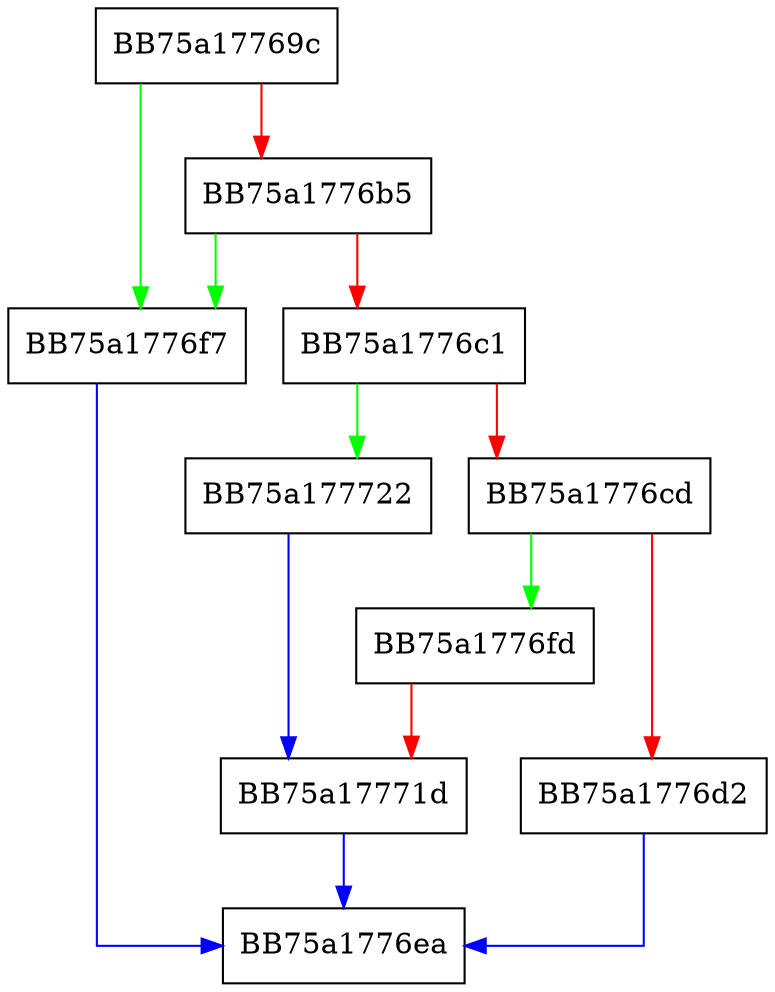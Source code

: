 digraph numToLong {
  node [shape="box"];
  graph [splines=ortho];
  BB75a17769c -> BB75a1776f7 [color="green"];
  BB75a17769c -> BB75a1776b5 [color="red"];
  BB75a1776b5 -> BB75a1776f7 [color="green"];
  BB75a1776b5 -> BB75a1776c1 [color="red"];
  BB75a1776c1 -> BB75a177722 [color="green"];
  BB75a1776c1 -> BB75a1776cd [color="red"];
  BB75a1776cd -> BB75a1776fd [color="green"];
  BB75a1776cd -> BB75a1776d2 [color="red"];
  BB75a1776d2 -> BB75a1776ea [color="blue"];
  BB75a1776f7 -> BB75a1776ea [color="blue"];
  BB75a1776fd -> BB75a17771d [color="red"];
  BB75a17771d -> BB75a1776ea [color="blue"];
  BB75a177722 -> BB75a17771d [color="blue"];
}